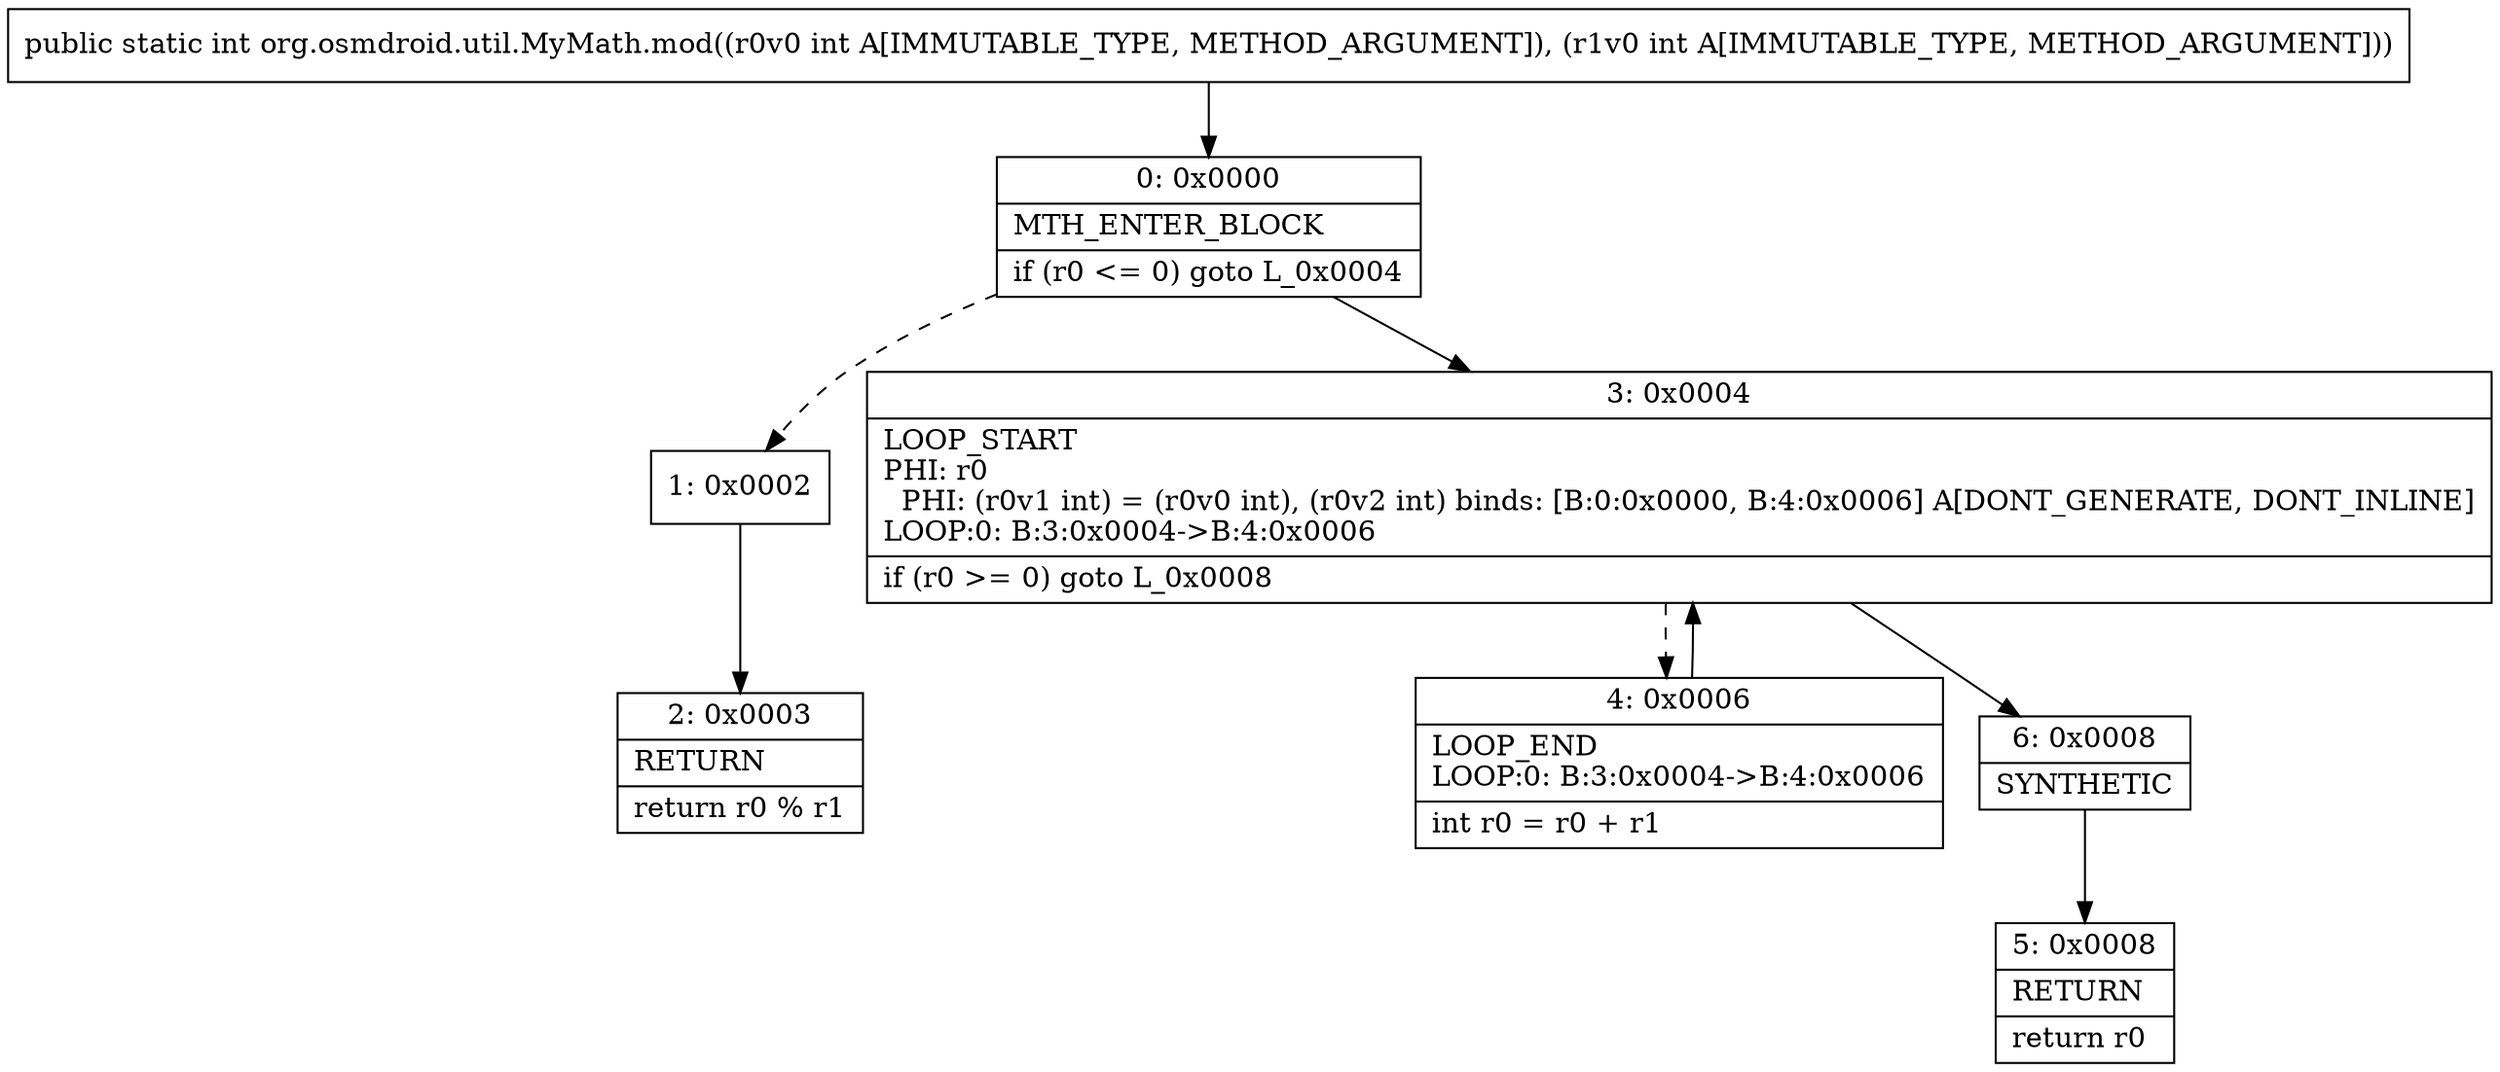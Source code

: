 digraph "CFG fororg.osmdroid.util.MyMath.mod(II)I" {
Node_0 [shape=record,label="{0\:\ 0x0000|MTH_ENTER_BLOCK\l|if (r0 \<= 0) goto L_0x0004\l}"];
Node_1 [shape=record,label="{1\:\ 0x0002}"];
Node_2 [shape=record,label="{2\:\ 0x0003|RETURN\l|return r0 % r1\l}"];
Node_3 [shape=record,label="{3\:\ 0x0004|LOOP_START\lPHI: r0 \l  PHI: (r0v1 int) = (r0v0 int), (r0v2 int) binds: [B:0:0x0000, B:4:0x0006] A[DONT_GENERATE, DONT_INLINE]\lLOOP:0: B:3:0x0004\-\>B:4:0x0006\l|if (r0 \>= 0) goto L_0x0008\l}"];
Node_4 [shape=record,label="{4\:\ 0x0006|LOOP_END\lLOOP:0: B:3:0x0004\-\>B:4:0x0006\l|int r0 = r0 + r1\l}"];
Node_5 [shape=record,label="{5\:\ 0x0008|RETURN\l|return r0\l}"];
Node_6 [shape=record,label="{6\:\ 0x0008|SYNTHETIC\l}"];
MethodNode[shape=record,label="{public static int org.osmdroid.util.MyMath.mod((r0v0 int A[IMMUTABLE_TYPE, METHOD_ARGUMENT]), (r1v0 int A[IMMUTABLE_TYPE, METHOD_ARGUMENT])) }"];
MethodNode -> Node_0;
Node_0 -> Node_1[style=dashed];
Node_0 -> Node_3;
Node_1 -> Node_2;
Node_3 -> Node_4[style=dashed];
Node_3 -> Node_6;
Node_4 -> Node_3;
Node_6 -> Node_5;
}


